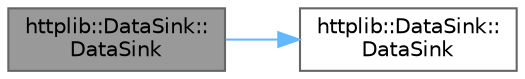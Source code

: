 digraph "httplib::DataSink::DataSink"
{
 // LATEX_PDF_SIZE
  bgcolor="transparent";
  edge [fontname=Helvetica,fontsize=10,labelfontname=Helvetica,labelfontsize=10];
  node [fontname=Helvetica,fontsize=10,shape=box,height=0.2,width=0.4];
  rankdir="LR";
  Node1 [id="Node000001",label="httplib::DataSink::\lDataSink",height=0.2,width=0.4,color="gray40", fillcolor="grey60", style="filled", fontcolor="black",tooltip=" "];
  Node1 -> Node2 [id="edge1_Node000001_Node000002",color="steelblue1",style="solid",tooltip=" "];
  Node2 [id="Node000002",label="httplib::DataSink::\lDataSink",height=0.2,width=0.4,color="grey40", fillcolor="white", style="filled",URL="$classhttplib_1_1_data_sink.html#ae0f5e1210ae27e817644dac5ae7b7ecc",tooltip=" "];
}
